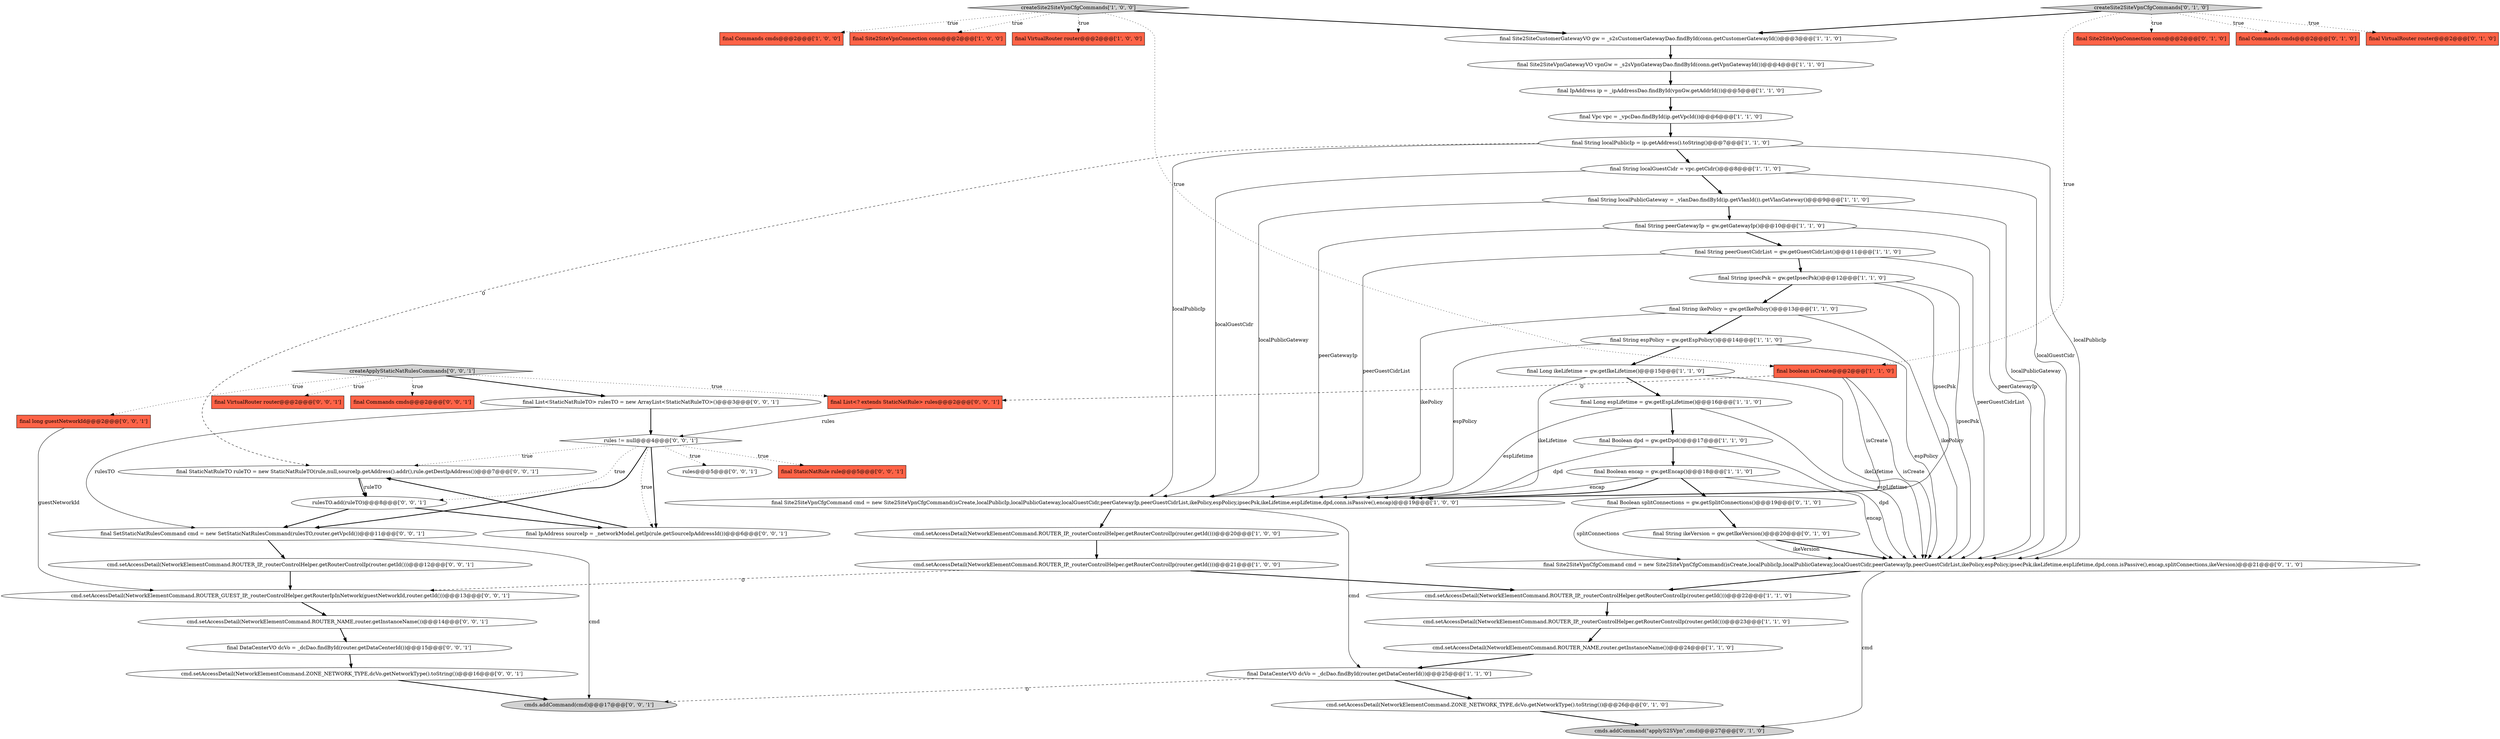 digraph {
37 [style = filled, label = "cmd.setAccessDetail(NetworkElementCommand.ROUTER_GUEST_IP,_routerControlHelper.getRouterIpInNetwork(guestNetworkId,router.getId()))@@@13@@@['0', '0', '1']", fillcolor = white, shape = ellipse image = "AAA0AAABBB3BBB"];
48 [style = filled, label = "final long guestNetworkId@@@2@@@['0', '0', '1']", fillcolor = tomato, shape = box image = "AAA0AAABBB3BBB"];
16 [style = filled, label = "final String espPolicy = gw.getEspPolicy()@@@14@@@['1', '1', '0']", fillcolor = white, shape = ellipse image = "AAA0AAABBB1BBB"];
40 [style = filled, label = "cmd.setAccessDetail(NetworkElementCommand.ROUTER_NAME,router.getInstanceName())@@@14@@@['0', '0', '1']", fillcolor = white, shape = ellipse image = "AAA0AAABBB3BBB"];
47 [style = filled, label = "createApplyStaticNatRulesCommands['0', '0', '1']", fillcolor = lightgray, shape = diamond image = "AAA0AAABBB3BBB"];
53 [style = filled, label = "final List<? extends StaticNatRule> rules@@@2@@@['0', '0', '1']", fillcolor = tomato, shape = box image = "AAA0AAABBB3BBB"];
19 [style = filled, label = "final Site2SiteCustomerGatewayVO gw = _s2sCustomerGatewayDao.findById(conn.getCustomerGatewayId())@@@3@@@['1', '1', '0']", fillcolor = white, shape = ellipse image = "AAA0AAABBB1BBB"];
30 [style = filled, label = "final Site2SiteVpnConnection conn@@@2@@@['0', '1', '0']", fillcolor = tomato, shape = box image = "AAA0AAABBB2BBB"];
33 [style = filled, label = "final Boolean splitConnections = gw.getSplitConnections()@@@19@@@['0', '1', '0']", fillcolor = white, shape = ellipse image = "AAA0AAABBB2BBB"];
25 [style = filled, label = "final String ipsecPsk = gw.getIpsecPsk()@@@12@@@['1', '1', '0']", fillcolor = white, shape = ellipse image = "AAA0AAABBB1BBB"];
39 [style = filled, label = "final DataCenterVO dcVo = _dcDao.findById(router.getDataCenterId())@@@15@@@['0', '0', '1']", fillcolor = white, shape = ellipse image = "AAA0AAABBB3BBB"];
46 [style = filled, label = "final VirtualRouter router@@@2@@@['0', '0', '1']", fillcolor = tomato, shape = box image = "AAA0AAABBB3BBB"];
32 [style = filled, label = "createSite2SiteVpnCfgCommands['0', '1', '0']", fillcolor = lightgray, shape = diamond image = "AAA0AAABBB2BBB"];
50 [style = filled, label = "final StaticNatRuleTO ruleTO = new StaticNatRuleTO(rule,null,sourceIp.getAddress().addr(),rule.getDestIpAddress())@@@7@@@['0', '0', '1']", fillcolor = white, shape = ellipse image = "AAA0AAABBB3BBB"];
55 [style = filled, label = "rules != null@@@4@@@['0', '0', '1']", fillcolor = white, shape = diamond image = "AAA0AAABBB3BBB"];
22 [style = filled, label = "cmd.setAccessDetail(NetworkElementCommand.ROUTER_IP,_routerControlHelper.getRouterControlIp(router.getId()))@@@21@@@['1', '0', '0']", fillcolor = white, shape = ellipse image = "AAA0AAABBB1BBB"];
11 [style = filled, label = "final String localPublicIp = ip.getAddress().toString()@@@7@@@['1', '1', '0']", fillcolor = white, shape = ellipse image = "AAA0AAABBB1BBB"];
35 [style = filled, label = "final Site2SiteVpnCfgCommand cmd = new Site2SiteVpnCfgCommand(isCreate,localPublicIp,localPublicGateway,localGuestCidr,peerGatewayIp,peerGuestCidrList,ikePolicy,espPolicy,ipsecPsk,ikeLifetime,espLifetime,dpd,conn.isPassive(),encap,splitConnections,ikeVersion)@@@21@@@['0', '1', '0']", fillcolor = white, shape = ellipse image = "AAA1AAABBB2BBB"];
44 [style = filled, label = "final StaticNatRule rule@@@5@@@['0', '0', '1']", fillcolor = tomato, shape = box image = "AAA0AAABBB3BBB"];
21 [style = filled, label = "cmd.setAccessDetail(NetworkElementCommand.ROUTER_IP,_routerControlHelper.getRouterControlIp(router.getId()))@@@20@@@['1', '0', '0']", fillcolor = white, shape = ellipse image = "AAA0AAABBB1BBB"];
18 [style = filled, label = "final String ikePolicy = gw.getIkePolicy()@@@13@@@['1', '1', '0']", fillcolor = white, shape = ellipse image = "AAA0AAABBB1BBB"];
24 [style = filled, label = "final Long ikeLifetime = gw.getIkeLifetime()@@@15@@@['1', '1', '0']", fillcolor = white, shape = ellipse image = "AAA0AAABBB1BBB"];
31 [style = filled, label = "cmd.setAccessDetail(NetworkElementCommand.ZONE_NETWORK_TYPE,dcVo.getNetworkType().toString())@@@26@@@['0', '1', '0']", fillcolor = white, shape = ellipse image = "AAA0AAABBB2BBB"];
38 [style = filled, label = "final SetStaticNatRulesCommand cmd = new SetStaticNatRulesCommand(rulesTO,router.getVpcId())@@@11@@@['0', '0', '1']", fillcolor = white, shape = ellipse image = "AAA0AAABBB3BBB"];
43 [style = filled, label = "rules@@@5@@@['0', '0', '1']", fillcolor = white, shape = ellipse image = "AAA0AAABBB3BBB"];
29 [style = filled, label = "final Commands cmds@@@2@@@['0', '1', '0']", fillcolor = tomato, shape = box image = "AAA0AAABBB2BBB"];
49 [style = filled, label = "final Commands cmds@@@2@@@['0', '0', '1']", fillcolor = tomato, shape = box image = "AAA0AAABBB3BBB"];
42 [style = filled, label = "final List<StaticNatRuleTO> rulesTO = new ArrayList<StaticNatRuleTO>()@@@3@@@['0', '0', '1']", fillcolor = white, shape = ellipse image = "AAA0AAABBB3BBB"];
8 [style = filled, label = "final String peerGatewayIp = gw.getGatewayIp()@@@10@@@['1', '1', '0']", fillcolor = white, shape = ellipse image = "AAA0AAABBB1BBB"];
45 [style = filled, label = "final IpAddress sourceIp = _networkModel.getIp(rule.getSourceIpAddressId())@@@6@@@['0', '0', '1']", fillcolor = white, shape = ellipse image = "AAA0AAABBB3BBB"];
14 [style = filled, label = "final String localGuestCidr = vpc.getCidr()@@@8@@@['1', '1', '0']", fillcolor = white, shape = ellipse image = "AAA0AAABBB1BBB"];
34 [style = filled, label = "cmds.addCommand(\"applyS2SVpn\",cmd)@@@27@@@['0', '1', '0']", fillcolor = lightgray, shape = ellipse image = "AAA0AAABBB2BBB"];
12 [style = filled, label = "final Boolean encap = gw.getEncap()@@@18@@@['1', '1', '0']", fillcolor = white, shape = ellipse image = "AAA0AAABBB1BBB"];
28 [style = filled, label = "final VirtualRouter router@@@2@@@['0', '1', '0']", fillcolor = tomato, shape = box image = "AAA0AAABBB2BBB"];
0 [style = filled, label = "final VirtualRouter router@@@2@@@['1', '0', '0']", fillcolor = tomato, shape = box image = "AAA0AAABBB1BBB"];
54 [style = filled, label = "cmd.setAccessDetail(NetworkElementCommand.ROUTER_IP,_routerControlHelper.getRouterControlIp(router.getId()))@@@12@@@['0', '0', '1']", fillcolor = white, shape = ellipse image = "AAA0AAABBB3BBB"];
1 [style = filled, label = "final Long espLifetime = gw.getEspLifetime()@@@16@@@['1', '1', '0']", fillcolor = white, shape = ellipse image = "AAA0AAABBB1BBB"];
36 [style = filled, label = "final String ikeVersion = gw.getIkeVersion()@@@20@@@['0', '1', '0']", fillcolor = white, shape = ellipse image = "AAA1AAABBB2BBB"];
13 [style = filled, label = "cmd.setAccessDetail(NetworkElementCommand.ROUTER_IP,_routerControlHelper.getRouterControlIp(router.getId()))@@@23@@@['1', '1', '0']", fillcolor = white, shape = ellipse image = "AAA0AAABBB1BBB"];
7 [style = filled, label = "final Boolean dpd = gw.getDpd()@@@17@@@['1', '1', '0']", fillcolor = white, shape = ellipse image = "AAA0AAABBB1BBB"];
6 [style = filled, label = "final Vpc vpc = _vpcDao.findById(ip.getVpcId())@@@6@@@['1', '1', '0']", fillcolor = white, shape = ellipse image = "AAA0AAABBB1BBB"];
41 [style = filled, label = "cmd.setAccessDetail(NetworkElementCommand.ZONE_NETWORK_TYPE,dcVo.getNetworkType().toString())@@@16@@@['0', '0', '1']", fillcolor = white, shape = ellipse image = "AAA0AAABBB3BBB"];
9 [style = filled, label = "final Commands cmds@@@2@@@['1', '0', '0']", fillcolor = tomato, shape = box image = "AAA0AAABBB1BBB"];
20 [style = filled, label = "final String peerGuestCidrList = gw.getGuestCidrList()@@@11@@@['1', '1', '0']", fillcolor = white, shape = ellipse image = "AAA0AAABBB1BBB"];
4 [style = filled, label = "createSite2SiteVpnCfgCommands['1', '0', '0']", fillcolor = lightgray, shape = diamond image = "AAA0AAABBB1BBB"];
23 [style = filled, label = "cmd.setAccessDetail(NetworkElementCommand.ROUTER_IP,_routerControlHelper.getRouterControlIp(router.getId()))@@@22@@@['1', '1', '0']", fillcolor = white, shape = ellipse image = "AAA0AAABBB1BBB"];
5 [style = filled, label = "final Site2SiteVpnGatewayVO vpnGw = _s2sVpnGatewayDao.findById(conn.getVpnGatewayId())@@@4@@@['1', '1', '0']", fillcolor = white, shape = ellipse image = "AAA0AAABBB1BBB"];
15 [style = filled, label = "final Site2SiteVpnCfgCommand cmd = new Site2SiteVpnCfgCommand(isCreate,localPublicIp,localPublicGateway,localGuestCidr,peerGatewayIp,peerGuestCidrList,ikePolicy,espPolicy,ipsecPsk,ikeLifetime,espLifetime,dpd,conn.isPassive(),encap)@@@19@@@['1', '0', '0']", fillcolor = white, shape = ellipse image = "AAA0AAABBB1BBB"];
17 [style = filled, label = "cmd.setAccessDetail(NetworkElementCommand.ROUTER_NAME,router.getInstanceName())@@@24@@@['1', '1', '0']", fillcolor = white, shape = ellipse image = "AAA0AAABBB1BBB"];
51 [style = filled, label = "rulesTO.add(ruleTO)@@@8@@@['0', '0', '1']", fillcolor = white, shape = ellipse image = "AAA0AAABBB3BBB"];
3 [style = filled, label = "final Site2SiteVpnConnection conn@@@2@@@['1', '0', '0']", fillcolor = tomato, shape = box image = "AAA0AAABBB1BBB"];
10 [style = filled, label = "final String localPublicGateway = _vlanDao.findById(ip.getVlanId()).getVlanGateway()@@@9@@@['1', '1', '0']", fillcolor = white, shape = ellipse image = "AAA0AAABBB1BBB"];
2 [style = filled, label = "final DataCenterVO dcVo = _dcDao.findById(router.getDataCenterId())@@@25@@@['1', '1', '0']", fillcolor = white, shape = ellipse image = "AAA0AAABBB1BBB"];
26 [style = filled, label = "final IpAddress ip = _ipAddressDao.findById(vpnGw.getAddrId())@@@5@@@['1', '1', '0']", fillcolor = white, shape = ellipse image = "AAA0AAABBB1BBB"];
27 [style = filled, label = "final boolean isCreate@@@2@@@['1', '1', '0']", fillcolor = tomato, shape = box image = "AAA0AAABBB1BBB"];
52 [style = filled, label = "cmds.addCommand(cmd)@@@17@@@['0', '0', '1']", fillcolor = lightgray, shape = ellipse image = "AAA0AAABBB3BBB"];
12->33 [style = bold, label=""];
1->35 [style = solid, label="espLifetime"];
21->22 [style = bold, label=""];
47->48 [style = dotted, label="true"];
50->51 [style = solid, label="ruleTO"];
42->55 [style = bold, label=""];
32->30 [style = dotted, label="true"];
50->51 [style = bold, label=""];
33->35 [style = solid, label="splitConnections"];
4->0 [style = dotted, label="true"];
32->27 [style = dotted, label="true"];
14->35 [style = solid, label="localGuestCidr"];
10->35 [style = solid, label="localPublicGateway"];
1->15 [style = solid, label="espLifetime"];
20->25 [style = bold, label=""];
39->41 [style = bold, label=""];
55->50 [style = dotted, label="true"];
4->19 [style = bold, label=""];
11->15 [style = solid, label="localPublicIp"];
55->51 [style = dotted, label="true"];
4->27 [style = dotted, label="true"];
25->15 [style = solid, label="ipsecPsk"];
32->29 [style = dotted, label="true"];
2->31 [style = bold, label=""];
47->53 [style = dotted, label="true"];
4->9 [style = dotted, label="true"];
40->39 [style = bold, label=""];
48->37 [style = solid, label="guestNetworkId"];
14->10 [style = bold, label=""];
8->20 [style = bold, label=""];
36->35 [style = bold, label=""];
31->34 [style = bold, label=""];
25->35 [style = solid, label="ipsecPsk"];
17->2 [style = bold, label=""];
55->38 [style = bold, label=""];
27->35 [style = solid, label="isCreate"];
38->52 [style = solid, label="cmd"];
19->5 [style = bold, label=""];
7->35 [style = solid, label="dpd"];
6->11 [style = bold, label=""];
41->52 [style = bold, label=""];
8->15 [style = solid, label="peerGatewayIp"];
11->50 [style = dashed, label="0"];
16->35 [style = solid, label="espPolicy"];
15->21 [style = bold, label=""];
22->37 [style = dashed, label="0"];
37->40 [style = bold, label=""];
7->12 [style = bold, label=""];
35->23 [style = bold, label=""];
53->55 [style = solid, label="rules"];
20->15 [style = solid, label="peerGuestCidrList"];
27->53 [style = dashed, label="0"];
51->38 [style = bold, label=""];
11->35 [style = solid, label="localPublicIp"];
4->3 [style = dotted, label="true"];
55->43 [style = dotted, label="true"];
47->49 [style = dotted, label="true"];
51->45 [style = bold, label=""];
36->35 [style = solid, label="ikeVersion"];
13->17 [style = bold, label=""];
10->8 [style = bold, label=""];
8->35 [style = solid, label="peerGatewayIp"];
18->15 [style = solid, label="ikePolicy"];
14->15 [style = solid, label="localGuestCidr"];
35->34 [style = solid, label="cmd"];
25->18 [style = bold, label=""];
11->14 [style = bold, label=""];
24->1 [style = bold, label=""];
47->46 [style = dotted, label="true"];
20->35 [style = solid, label="peerGuestCidrList"];
23->13 [style = bold, label=""];
32->28 [style = dotted, label="true"];
54->37 [style = bold, label=""];
55->45 [style = dotted, label="true"];
2->52 [style = dashed, label="0"];
15->2 [style = solid, label="cmd"];
18->16 [style = bold, label=""];
1->7 [style = bold, label=""];
45->50 [style = bold, label=""];
47->42 [style = bold, label=""];
27->15 [style = solid, label="isCreate"];
26->6 [style = bold, label=""];
16->24 [style = bold, label=""];
55->44 [style = dotted, label="true"];
24->35 [style = solid, label="ikeLifetime"];
16->15 [style = solid, label="espPolicy"];
12->15 [style = bold, label=""];
18->35 [style = solid, label="ikePolicy"];
38->54 [style = bold, label=""];
5->26 [style = bold, label=""];
24->15 [style = solid, label="ikeLifetime"];
55->45 [style = bold, label=""];
12->15 [style = solid, label="encap"];
10->15 [style = solid, label="localPublicGateway"];
12->35 [style = solid, label="encap"];
42->38 [style = solid, label="rulesTO"];
7->15 [style = solid, label="dpd"];
22->23 [style = bold, label=""];
33->36 [style = bold, label=""];
32->19 [style = bold, label=""];
}
